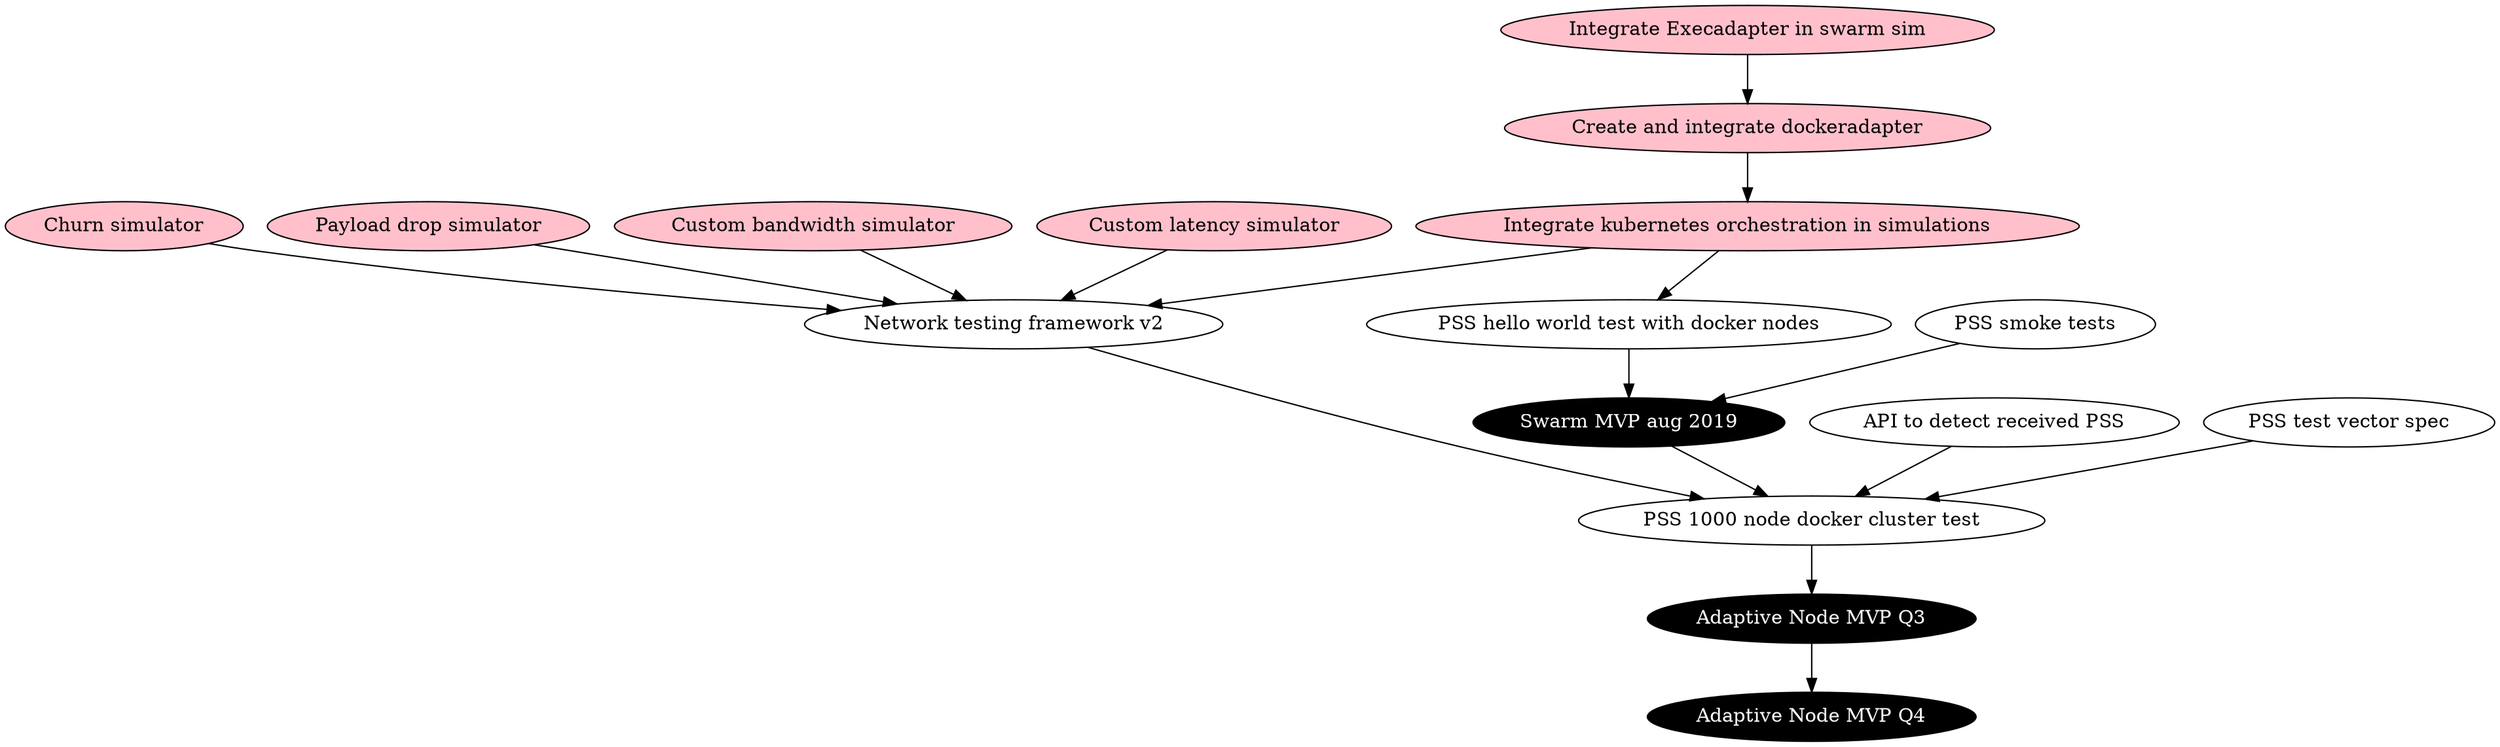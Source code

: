 digraph {
	test_execadapter [label="Integrate Execadapter in swarm sim",style="filled",fillcolor="pink"]
	test_dockeradapter [label="Create and integrate dockeradapter",style="filled",fillcolor="pink"]
	test_dockerkubernetes [label="Integrate kubernetes orchestration in simulations",style="filled",fillcolor="pink"]
	test_sim2 [label="Network testing framework v2"]
	test_pssdockerinit [label="PSS hello world test with docker nodes"]
	test_churn [label="Churn simulator",style="filled",fillcolor="pink"]
	test_drop [label="Payload drop simulator",style="filled",fillcolor="pink"]
	test_bandwidth [label="Custom bandwidth simulator",style="filled",fillcolor="pink"]
	test_latency [label="Custom latency simulator",style="filled",fillcolor="pink"]
	test_psssmoke [label="PSS smoke tests"]
	test_pssmsghook [label="API to detect received PSS"]
	test_pssfinal [label="PSS 1000 node docker cluster test"]
	test_pssfinalspec [label="PSS test vector spec"]
	mvp_aug [label="Swarm MVP aug 2019",style="filled",fillcolor="black",fontcolor="white"]
	mvp_q3 [label="Adaptive Node MVP Q3",style="filled",fillcolor="black",fontcolor="white"]
	mvp_q4 [label="Adaptive Node MVP Q4",style="filled",fillcolor="black",fontcolor="white"]

	test_execadapter -> test_dockeradapter -> test_dockerkubernetes -> test_sim2
	test_dockerkubernetes -> test_pssdockerinit -> mvp_aug
	test_psssmoke -> mvp_aug

	test_churn -> test_sim2
	test_bandwidth -> test_sim2
	test_latency -> test_sim2
	test_drop -> test_sim2
	test_sim2 -> test_pssfinal
	test_pssmsghook -> test_pssfinal
	test_pssfinalspec -> test_pssfinal
	mvp_aug -> test_pssfinal 
	test_pssfinal -> mvp_q3
	mvp_q3 -> mvp_q4
}
